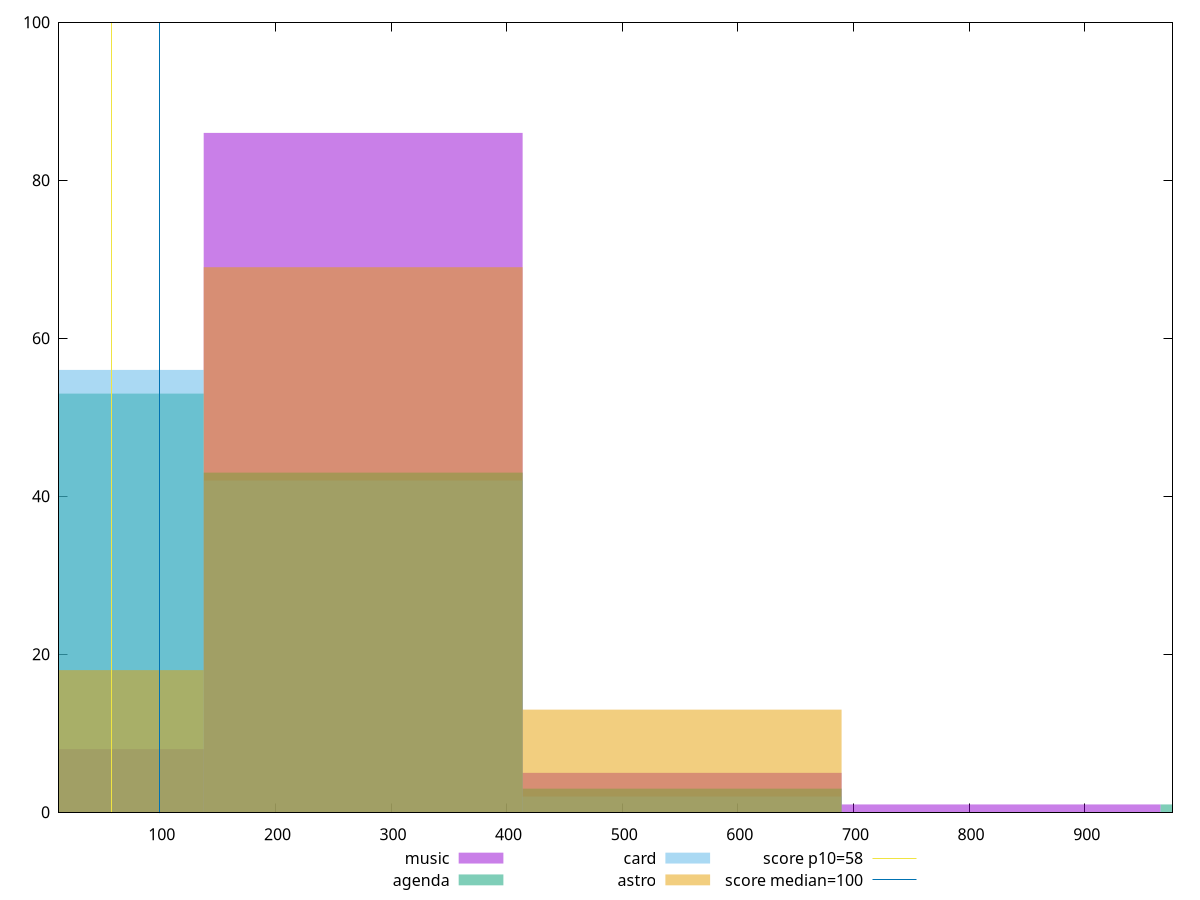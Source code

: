 reset

$music <<EOF
275.90069407271983 86
0 8
551.8013881454397 5
827.7020822181595 1
EOF

$agenda <<EOF
275.90069407271983 43
0 53
551.8013881454397 3
1103.6027762908793 1
EOF

$card <<EOF
0 56
275.90069407271983 42
551.8013881454397 2
EOF

$astro <<EOF
0 18
275.90069407271983 69
551.8013881454397 13
EOF

set key outside below
set boxwidth 275.90069407271983
set xrange [12.8:976.0000000000015]
set yrange [0:100]
set trange [0:100]
set style fill transparent solid 0.5 noborder

set parametric
set terminal svg size 640, 520 enhanced background rgb 'white'
set output "reports/report_00028_2021-02-24T12-49-42.674Z/estimated-input-latency/comparison/histogram/all_raw.svg"

plot $music title "music" with boxes, \
     $agenda title "agenda" with boxes, \
     $card title "card" with boxes, \
     $astro title "astro" with boxes, \
     58,t title "score p10=58", \
     100,t title "score median=100"

reset
